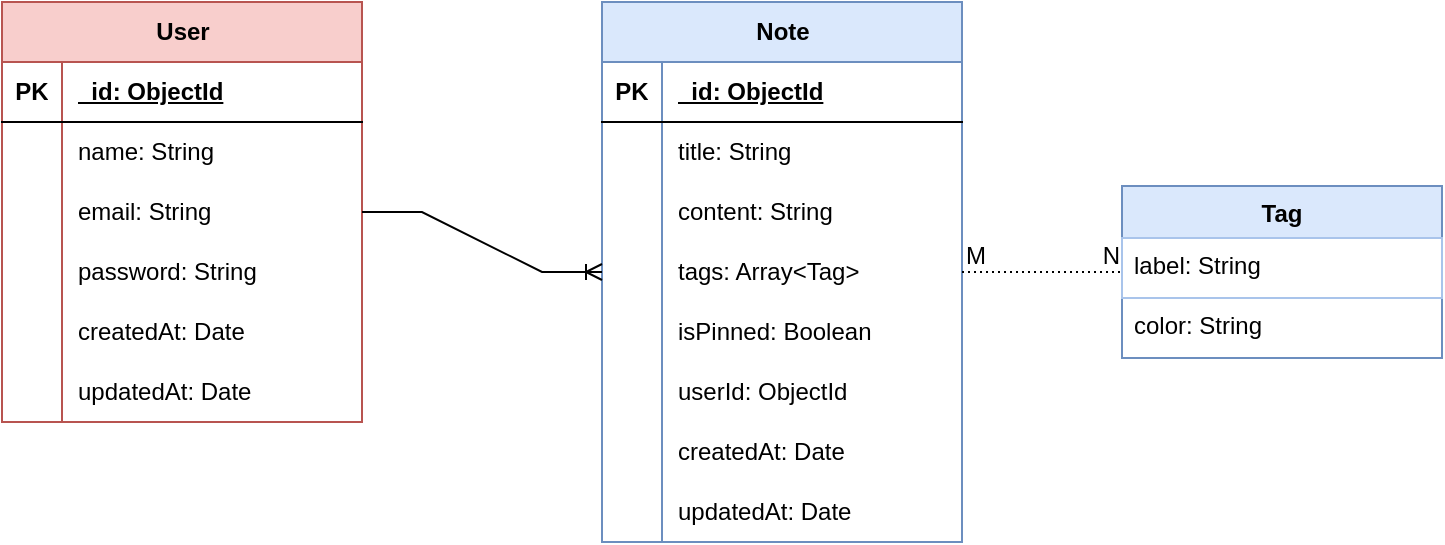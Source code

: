 <mxfile version="28.0.7">
  <diagram name="Page-1" id="jA7f3UMtTc6MvcAIXyt8">
    <mxGraphModel dx="983" dy="522" grid="1" gridSize="10" guides="1" tooltips="1" connect="1" arrows="1" fold="1" page="0" pageScale="1" pageWidth="850" pageHeight="1100" math="0" shadow="0">
      <root>
        <mxCell id="0" />
        <mxCell id="1" parent="0" />
        <mxCell id="av3JecFC4AfGVVS9-S0T-1" value="User" style="shape=table;startSize=30;container=1;collapsible=1;childLayout=tableLayout;fixedRows=1;rowLines=0;fontStyle=1;align=center;resizeLast=1;html=1;fillColor=#f8cecc;strokeColor=#b85450;" vertex="1" parent="1">
          <mxGeometry y="240" width="180" height="210" as="geometry" />
        </mxCell>
        <mxCell id="av3JecFC4AfGVVS9-S0T-2" value="" style="shape=tableRow;horizontal=0;startSize=0;swimlaneHead=0;swimlaneBody=0;fillColor=none;collapsible=0;dropTarget=0;points=[[0,0.5],[1,0.5]];portConstraint=eastwest;top=0;left=0;right=0;bottom=1;" vertex="1" parent="av3JecFC4AfGVVS9-S0T-1">
          <mxGeometry y="30" width="180" height="30" as="geometry" />
        </mxCell>
        <mxCell id="av3JecFC4AfGVVS9-S0T-3" value="PK" style="shape=partialRectangle;connectable=0;fillColor=none;top=0;left=0;bottom=0;right=0;fontStyle=1;overflow=hidden;whiteSpace=wrap;html=1;" vertex="1" parent="av3JecFC4AfGVVS9-S0T-2">
          <mxGeometry width="30" height="30" as="geometry">
            <mxRectangle width="30" height="30" as="alternateBounds" />
          </mxGeometry>
        </mxCell>
        <mxCell id="av3JecFC4AfGVVS9-S0T-4" value="_id: ObjectId" style="shape=partialRectangle;connectable=0;fillColor=none;top=0;left=0;bottom=0;right=0;align=left;spacingLeft=6;fontStyle=5;overflow=hidden;whiteSpace=wrap;html=1;strokeColor=inherit;" vertex="1" parent="av3JecFC4AfGVVS9-S0T-2">
          <mxGeometry x="30" width="150" height="30" as="geometry">
            <mxRectangle width="150" height="30" as="alternateBounds" />
          </mxGeometry>
        </mxCell>
        <mxCell id="av3JecFC4AfGVVS9-S0T-5" value="" style="shape=tableRow;horizontal=0;startSize=0;swimlaneHead=0;swimlaneBody=0;fillColor=none;collapsible=0;dropTarget=0;points=[[0,0.5],[1,0.5]];portConstraint=eastwest;top=0;left=0;right=0;bottom=0;" vertex="1" parent="av3JecFC4AfGVVS9-S0T-1">
          <mxGeometry y="60" width="180" height="30" as="geometry" />
        </mxCell>
        <mxCell id="av3JecFC4AfGVVS9-S0T-6" value="" style="shape=partialRectangle;connectable=0;fillColor=none;top=0;left=0;bottom=0;right=0;editable=1;overflow=hidden;whiteSpace=wrap;html=1;" vertex="1" parent="av3JecFC4AfGVVS9-S0T-5">
          <mxGeometry width="30" height="30" as="geometry">
            <mxRectangle width="30" height="30" as="alternateBounds" />
          </mxGeometry>
        </mxCell>
        <mxCell id="av3JecFC4AfGVVS9-S0T-7" value="name: String" style="shape=partialRectangle;connectable=0;fillColor=none;top=0;left=0;bottom=0;right=0;align=left;spacingLeft=6;overflow=hidden;whiteSpace=wrap;html=1;" vertex="1" parent="av3JecFC4AfGVVS9-S0T-5">
          <mxGeometry x="30" width="150" height="30" as="geometry">
            <mxRectangle width="150" height="30" as="alternateBounds" />
          </mxGeometry>
        </mxCell>
        <mxCell id="av3JecFC4AfGVVS9-S0T-8" value="" style="shape=tableRow;horizontal=0;startSize=0;swimlaneHead=0;swimlaneBody=0;fillColor=none;collapsible=0;dropTarget=0;points=[[0,0.5],[1,0.5]];portConstraint=eastwest;top=0;left=0;right=0;bottom=0;" vertex="1" parent="av3JecFC4AfGVVS9-S0T-1">
          <mxGeometry y="90" width="180" height="30" as="geometry" />
        </mxCell>
        <mxCell id="av3JecFC4AfGVVS9-S0T-9" value="" style="shape=partialRectangle;connectable=0;fillColor=none;top=0;left=0;bottom=0;right=0;editable=1;overflow=hidden;whiteSpace=wrap;html=1;" vertex="1" parent="av3JecFC4AfGVVS9-S0T-8">
          <mxGeometry width="30" height="30" as="geometry">
            <mxRectangle width="30" height="30" as="alternateBounds" />
          </mxGeometry>
        </mxCell>
        <mxCell id="av3JecFC4AfGVVS9-S0T-10" value="email: String" style="shape=partialRectangle;connectable=0;fillColor=none;top=0;left=0;bottom=0;right=0;align=left;spacingLeft=6;overflow=hidden;whiteSpace=wrap;html=1;" vertex="1" parent="av3JecFC4AfGVVS9-S0T-8">
          <mxGeometry x="30" width="150" height="30" as="geometry">
            <mxRectangle width="150" height="30" as="alternateBounds" />
          </mxGeometry>
        </mxCell>
        <mxCell id="av3JecFC4AfGVVS9-S0T-11" value="" style="shape=tableRow;horizontal=0;startSize=0;swimlaneHead=0;swimlaneBody=0;fillColor=none;collapsible=0;dropTarget=0;points=[[0,0.5],[1,0.5]];portConstraint=eastwest;top=0;left=0;right=0;bottom=0;" vertex="1" parent="av3JecFC4AfGVVS9-S0T-1">
          <mxGeometry y="120" width="180" height="30" as="geometry" />
        </mxCell>
        <mxCell id="av3JecFC4AfGVVS9-S0T-12" value="" style="shape=partialRectangle;connectable=0;fillColor=none;top=0;left=0;bottom=0;right=0;editable=1;overflow=hidden;whiteSpace=wrap;html=1;" vertex="1" parent="av3JecFC4AfGVVS9-S0T-11">
          <mxGeometry width="30" height="30" as="geometry">
            <mxRectangle width="30" height="30" as="alternateBounds" />
          </mxGeometry>
        </mxCell>
        <mxCell id="av3JecFC4AfGVVS9-S0T-13" value="password: String" style="shape=partialRectangle;connectable=0;fillColor=none;top=0;left=0;bottom=0;right=0;align=left;spacingLeft=6;overflow=hidden;whiteSpace=wrap;html=1;" vertex="1" parent="av3JecFC4AfGVVS9-S0T-11">
          <mxGeometry x="30" width="150" height="30" as="geometry">
            <mxRectangle width="150" height="30" as="alternateBounds" />
          </mxGeometry>
        </mxCell>
        <mxCell id="av3JecFC4AfGVVS9-S0T-27" style="shape=tableRow;horizontal=0;startSize=0;swimlaneHead=0;swimlaneBody=0;fillColor=none;collapsible=0;dropTarget=0;points=[[0,0.5],[1,0.5]];portConstraint=eastwest;top=0;left=0;right=0;bottom=0;" vertex="1" parent="av3JecFC4AfGVVS9-S0T-1">
          <mxGeometry y="150" width="180" height="30" as="geometry" />
        </mxCell>
        <mxCell id="av3JecFC4AfGVVS9-S0T-28" style="shape=partialRectangle;connectable=0;fillColor=none;top=0;left=0;bottom=0;right=0;editable=1;overflow=hidden;whiteSpace=wrap;html=1;" vertex="1" parent="av3JecFC4AfGVVS9-S0T-27">
          <mxGeometry width="30" height="30" as="geometry">
            <mxRectangle width="30" height="30" as="alternateBounds" />
          </mxGeometry>
        </mxCell>
        <mxCell id="av3JecFC4AfGVVS9-S0T-29" value="createdAt: Date" style="shape=partialRectangle;connectable=0;fillColor=none;top=0;left=0;bottom=0;right=0;align=left;spacingLeft=6;overflow=hidden;whiteSpace=wrap;html=1;" vertex="1" parent="av3JecFC4AfGVVS9-S0T-27">
          <mxGeometry x="30" width="150" height="30" as="geometry">
            <mxRectangle width="150" height="30" as="alternateBounds" />
          </mxGeometry>
        </mxCell>
        <mxCell id="av3JecFC4AfGVVS9-S0T-30" style="shape=tableRow;horizontal=0;startSize=0;swimlaneHead=0;swimlaneBody=0;fillColor=none;collapsible=0;dropTarget=0;points=[[0,0.5],[1,0.5]];portConstraint=eastwest;top=0;left=0;right=0;bottom=0;" vertex="1" parent="av3JecFC4AfGVVS9-S0T-1">
          <mxGeometry y="180" width="180" height="30" as="geometry" />
        </mxCell>
        <mxCell id="av3JecFC4AfGVVS9-S0T-31" style="shape=partialRectangle;connectable=0;fillColor=none;top=0;left=0;bottom=0;right=0;editable=1;overflow=hidden;whiteSpace=wrap;html=1;" vertex="1" parent="av3JecFC4AfGVVS9-S0T-30">
          <mxGeometry width="30" height="30" as="geometry">
            <mxRectangle width="30" height="30" as="alternateBounds" />
          </mxGeometry>
        </mxCell>
        <mxCell id="av3JecFC4AfGVVS9-S0T-32" value="updatedAt: Date" style="shape=partialRectangle;connectable=0;fillColor=none;top=0;left=0;bottom=0;right=0;align=left;spacingLeft=6;overflow=hidden;whiteSpace=wrap;html=1;" vertex="1" parent="av3JecFC4AfGVVS9-S0T-30">
          <mxGeometry x="30" width="150" height="30" as="geometry">
            <mxRectangle width="150" height="30" as="alternateBounds" />
          </mxGeometry>
        </mxCell>
        <mxCell id="av3JecFC4AfGVVS9-S0T-14" value="Note" style="shape=table;startSize=30;container=1;collapsible=1;childLayout=tableLayout;fixedRows=1;rowLines=0;fontStyle=1;align=center;resizeLast=1;html=1;fillColor=#dae8fc;strokeColor=#6c8ebf;" vertex="1" parent="1">
          <mxGeometry x="300" y="240" width="180" height="270" as="geometry" />
        </mxCell>
        <mxCell id="av3JecFC4AfGVVS9-S0T-15" value="" style="shape=tableRow;horizontal=0;startSize=0;swimlaneHead=0;swimlaneBody=0;fillColor=none;collapsible=0;dropTarget=0;points=[[0,0.5],[1,0.5]];portConstraint=eastwest;top=0;left=0;right=0;bottom=1;" vertex="1" parent="av3JecFC4AfGVVS9-S0T-14">
          <mxGeometry y="30" width="180" height="30" as="geometry" />
        </mxCell>
        <mxCell id="av3JecFC4AfGVVS9-S0T-16" value="PK" style="shape=partialRectangle;connectable=0;fillColor=none;top=0;left=0;bottom=0;right=0;fontStyle=1;overflow=hidden;whiteSpace=wrap;html=1;" vertex="1" parent="av3JecFC4AfGVVS9-S0T-15">
          <mxGeometry width="30" height="30" as="geometry">
            <mxRectangle width="30" height="30" as="alternateBounds" />
          </mxGeometry>
        </mxCell>
        <mxCell id="av3JecFC4AfGVVS9-S0T-17" value="_id: ObjectId" style="shape=partialRectangle;connectable=0;fillColor=none;top=0;left=0;bottom=0;right=0;align=left;spacingLeft=6;fontStyle=5;overflow=hidden;whiteSpace=wrap;html=1;" vertex="1" parent="av3JecFC4AfGVVS9-S0T-15">
          <mxGeometry x="30" width="150" height="30" as="geometry">
            <mxRectangle width="150" height="30" as="alternateBounds" />
          </mxGeometry>
        </mxCell>
        <mxCell id="av3JecFC4AfGVVS9-S0T-18" value="" style="shape=tableRow;horizontal=0;startSize=0;swimlaneHead=0;swimlaneBody=0;fillColor=none;collapsible=0;dropTarget=0;points=[[0,0.5],[1,0.5]];portConstraint=eastwest;top=0;left=0;right=0;bottom=0;" vertex="1" parent="av3JecFC4AfGVVS9-S0T-14">
          <mxGeometry y="60" width="180" height="30" as="geometry" />
        </mxCell>
        <mxCell id="av3JecFC4AfGVVS9-S0T-19" value="" style="shape=partialRectangle;connectable=0;fillColor=none;top=0;left=0;bottom=0;right=0;editable=1;overflow=hidden;whiteSpace=wrap;html=1;" vertex="1" parent="av3JecFC4AfGVVS9-S0T-18">
          <mxGeometry width="30" height="30" as="geometry">
            <mxRectangle width="30" height="30" as="alternateBounds" />
          </mxGeometry>
        </mxCell>
        <mxCell id="av3JecFC4AfGVVS9-S0T-20" value="title: String" style="shape=partialRectangle;connectable=0;fillColor=none;top=0;left=0;bottom=0;right=0;align=left;spacingLeft=6;overflow=hidden;whiteSpace=wrap;html=1;" vertex="1" parent="av3JecFC4AfGVVS9-S0T-18">
          <mxGeometry x="30" width="150" height="30" as="geometry">
            <mxRectangle width="150" height="30" as="alternateBounds" />
          </mxGeometry>
        </mxCell>
        <mxCell id="av3JecFC4AfGVVS9-S0T-21" value="" style="shape=tableRow;horizontal=0;startSize=0;swimlaneHead=0;swimlaneBody=0;fillColor=none;collapsible=0;dropTarget=0;points=[[0,0.5],[1,0.5]];portConstraint=eastwest;top=0;left=0;right=0;bottom=0;" vertex="1" parent="av3JecFC4AfGVVS9-S0T-14">
          <mxGeometry y="90" width="180" height="30" as="geometry" />
        </mxCell>
        <mxCell id="av3JecFC4AfGVVS9-S0T-22" value="" style="shape=partialRectangle;connectable=0;fillColor=none;top=0;left=0;bottom=0;right=0;editable=1;overflow=hidden;whiteSpace=wrap;html=1;" vertex="1" parent="av3JecFC4AfGVVS9-S0T-21">
          <mxGeometry width="30" height="30" as="geometry">
            <mxRectangle width="30" height="30" as="alternateBounds" />
          </mxGeometry>
        </mxCell>
        <mxCell id="av3JecFC4AfGVVS9-S0T-23" value="content: String" style="shape=partialRectangle;connectable=0;fillColor=none;top=0;left=0;bottom=0;right=0;align=left;spacingLeft=6;overflow=hidden;whiteSpace=wrap;html=1;" vertex="1" parent="av3JecFC4AfGVVS9-S0T-21">
          <mxGeometry x="30" width="150" height="30" as="geometry">
            <mxRectangle width="150" height="30" as="alternateBounds" />
          </mxGeometry>
        </mxCell>
        <mxCell id="av3JecFC4AfGVVS9-S0T-24" value="" style="shape=tableRow;horizontal=0;startSize=0;swimlaneHead=0;swimlaneBody=0;fillColor=none;collapsible=0;dropTarget=0;points=[[0,0.5],[1,0.5]];portConstraint=eastwest;top=0;left=0;right=0;bottom=0;" vertex="1" parent="av3JecFC4AfGVVS9-S0T-14">
          <mxGeometry y="120" width="180" height="30" as="geometry" />
        </mxCell>
        <mxCell id="av3JecFC4AfGVVS9-S0T-25" value="" style="shape=partialRectangle;connectable=0;fillColor=none;top=0;left=0;bottom=0;right=0;editable=1;overflow=hidden;whiteSpace=wrap;html=1;" vertex="1" parent="av3JecFC4AfGVVS9-S0T-24">
          <mxGeometry width="30" height="30" as="geometry">
            <mxRectangle width="30" height="30" as="alternateBounds" />
          </mxGeometry>
        </mxCell>
        <mxCell id="av3JecFC4AfGVVS9-S0T-26" value="tags: Array&amp;lt;Tag&amp;gt;" style="shape=partialRectangle;connectable=0;fillColor=none;top=0;left=0;bottom=0;right=0;align=left;spacingLeft=6;overflow=hidden;whiteSpace=wrap;html=1;" vertex="1" parent="av3JecFC4AfGVVS9-S0T-24">
          <mxGeometry x="30" width="150" height="30" as="geometry">
            <mxRectangle width="150" height="30" as="alternateBounds" />
          </mxGeometry>
        </mxCell>
        <mxCell id="av3JecFC4AfGVVS9-S0T-42" style="shape=tableRow;horizontal=0;startSize=0;swimlaneHead=0;swimlaneBody=0;fillColor=none;collapsible=0;dropTarget=0;points=[[0,0.5],[1,0.5]];portConstraint=eastwest;top=0;left=0;right=0;bottom=0;" vertex="1" parent="av3JecFC4AfGVVS9-S0T-14">
          <mxGeometry y="150" width="180" height="30" as="geometry" />
        </mxCell>
        <mxCell id="av3JecFC4AfGVVS9-S0T-43" style="shape=partialRectangle;connectable=0;fillColor=none;top=0;left=0;bottom=0;right=0;editable=1;overflow=hidden;whiteSpace=wrap;html=1;" vertex="1" parent="av3JecFC4AfGVVS9-S0T-42">
          <mxGeometry width="30" height="30" as="geometry">
            <mxRectangle width="30" height="30" as="alternateBounds" />
          </mxGeometry>
        </mxCell>
        <mxCell id="av3JecFC4AfGVVS9-S0T-44" value="isPinned: Boolean" style="shape=partialRectangle;connectable=0;fillColor=none;top=0;left=0;bottom=0;right=0;align=left;spacingLeft=6;overflow=hidden;whiteSpace=wrap;html=1;" vertex="1" parent="av3JecFC4AfGVVS9-S0T-42">
          <mxGeometry x="30" width="150" height="30" as="geometry">
            <mxRectangle width="150" height="30" as="alternateBounds" />
          </mxGeometry>
        </mxCell>
        <mxCell id="av3JecFC4AfGVVS9-S0T-39" style="shape=tableRow;horizontal=0;startSize=0;swimlaneHead=0;swimlaneBody=0;fillColor=none;collapsible=0;dropTarget=0;points=[[0,0.5],[1,0.5]];portConstraint=eastwest;top=0;left=0;right=0;bottom=0;" vertex="1" parent="av3JecFC4AfGVVS9-S0T-14">
          <mxGeometry y="180" width="180" height="30" as="geometry" />
        </mxCell>
        <mxCell id="av3JecFC4AfGVVS9-S0T-40" style="shape=partialRectangle;connectable=0;fillColor=none;top=0;left=0;bottom=0;right=0;editable=1;overflow=hidden;whiteSpace=wrap;html=1;" vertex="1" parent="av3JecFC4AfGVVS9-S0T-39">
          <mxGeometry width="30" height="30" as="geometry">
            <mxRectangle width="30" height="30" as="alternateBounds" />
          </mxGeometry>
        </mxCell>
        <mxCell id="av3JecFC4AfGVVS9-S0T-41" value="userId: ObjectId" style="shape=partialRectangle;connectable=0;fillColor=none;top=0;left=0;bottom=0;right=0;align=left;spacingLeft=6;overflow=hidden;whiteSpace=wrap;html=1;" vertex="1" parent="av3JecFC4AfGVVS9-S0T-39">
          <mxGeometry x="30" width="150" height="30" as="geometry">
            <mxRectangle width="150" height="30" as="alternateBounds" />
          </mxGeometry>
        </mxCell>
        <mxCell id="av3JecFC4AfGVVS9-S0T-36" style="shape=tableRow;horizontal=0;startSize=0;swimlaneHead=0;swimlaneBody=0;fillColor=none;collapsible=0;dropTarget=0;points=[[0,0.5],[1,0.5]];portConstraint=eastwest;top=0;left=0;right=0;bottom=0;" vertex="1" parent="av3JecFC4AfGVVS9-S0T-14">
          <mxGeometry y="210" width="180" height="30" as="geometry" />
        </mxCell>
        <mxCell id="av3JecFC4AfGVVS9-S0T-37" style="shape=partialRectangle;connectable=0;fillColor=none;top=0;left=0;bottom=0;right=0;editable=1;overflow=hidden;whiteSpace=wrap;html=1;" vertex="1" parent="av3JecFC4AfGVVS9-S0T-36">
          <mxGeometry width="30" height="30" as="geometry">
            <mxRectangle width="30" height="30" as="alternateBounds" />
          </mxGeometry>
        </mxCell>
        <mxCell id="av3JecFC4AfGVVS9-S0T-38" value="createdAt: Date" style="shape=partialRectangle;connectable=0;fillColor=none;top=0;left=0;bottom=0;right=0;align=left;spacingLeft=6;overflow=hidden;whiteSpace=wrap;html=1;" vertex="1" parent="av3JecFC4AfGVVS9-S0T-36">
          <mxGeometry x="30" width="150" height="30" as="geometry">
            <mxRectangle width="150" height="30" as="alternateBounds" />
          </mxGeometry>
        </mxCell>
        <mxCell id="av3JecFC4AfGVVS9-S0T-33" style="shape=tableRow;horizontal=0;startSize=0;swimlaneHead=0;swimlaneBody=0;fillColor=none;collapsible=0;dropTarget=0;points=[[0,0.5],[1,0.5]];portConstraint=eastwest;top=0;left=0;right=0;bottom=0;" vertex="1" parent="av3JecFC4AfGVVS9-S0T-14">
          <mxGeometry y="240" width="180" height="30" as="geometry" />
        </mxCell>
        <mxCell id="av3JecFC4AfGVVS9-S0T-34" style="shape=partialRectangle;connectable=0;fillColor=none;top=0;left=0;bottom=0;right=0;editable=1;overflow=hidden;whiteSpace=wrap;html=1;" vertex="1" parent="av3JecFC4AfGVVS9-S0T-33">
          <mxGeometry width="30" height="30" as="geometry">
            <mxRectangle width="30" height="30" as="alternateBounds" />
          </mxGeometry>
        </mxCell>
        <mxCell id="av3JecFC4AfGVVS9-S0T-35" value="updatedAt: Date" style="shape=partialRectangle;connectable=0;fillColor=none;top=0;left=0;bottom=0;right=0;align=left;spacingLeft=6;overflow=hidden;whiteSpace=wrap;html=1;" vertex="1" parent="av3JecFC4AfGVVS9-S0T-33">
          <mxGeometry x="30" width="150" height="30" as="geometry">
            <mxRectangle width="150" height="30" as="alternateBounds" />
          </mxGeometry>
        </mxCell>
        <mxCell id="av3JecFC4AfGVVS9-S0T-45" value="" style="edgeStyle=entityRelationEdgeStyle;fontSize=12;html=1;endArrow=ERoneToMany;rounded=0;" edge="1" parent="1" source="av3JecFC4AfGVVS9-S0T-1" target="av3JecFC4AfGVVS9-S0T-14">
          <mxGeometry width="100" height="100" relative="1" as="geometry">
            <mxPoint x="240" y="240" as="sourcePoint" />
            <mxPoint x="370" y="105" as="targetPoint" />
          </mxGeometry>
        </mxCell>
        <mxCell id="av3JecFC4AfGVVS9-S0T-59" value="Tag" style="swimlane;fontStyle=1;childLayout=stackLayout;horizontal=1;startSize=26;horizontalStack=0;resizeParent=1;resizeParentMax=0;resizeLast=0;collapsible=1;marginBottom=0;align=center;fontSize=12;fillColor=#dae8fc;strokeColor=#6c8ebf;" vertex="1" parent="1">
          <mxGeometry x="560" y="332" width="160" height="86" as="geometry" />
        </mxCell>
        <mxCell id="av3JecFC4AfGVVS9-S0T-60" value="label: String" style="text;strokeColor=#A9C4EB;fillColor=none;spacingLeft=4;spacingRight=4;overflow=hidden;rotatable=0;points=[[0,0.5],[1,0.5]];portConstraint=eastwest;fontSize=12;whiteSpace=wrap;html=1;" vertex="1" parent="av3JecFC4AfGVVS9-S0T-59">
          <mxGeometry y="26" width="160" height="30" as="geometry" />
        </mxCell>
        <mxCell id="av3JecFC4AfGVVS9-S0T-61" value="color: String" style="text;strokeColor=none;fillColor=none;spacingLeft=4;spacingRight=4;overflow=hidden;rotatable=0;points=[[0,0.5],[1,0.5]];portConstraint=eastwest;fontSize=12;whiteSpace=wrap;html=1;" vertex="1" parent="av3JecFC4AfGVVS9-S0T-59">
          <mxGeometry y="56" width="160" height="30" as="geometry" />
        </mxCell>
        <mxCell id="av3JecFC4AfGVVS9-S0T-66" value="" style="endArrow=none;html=1;rounded=0;dashed=1;dashPattern=1 2;exitX=1;exitY=0.5;exitDx=0;exitDy=0;" edge="1" parent="1" source="av3JecFC4AfGVVS9-S0T-24" target="av3JecFC4AfGVVS9-S0T-59">
          <mxGeometry relative="1" as="geometry">
            <mxPoint x="540" y="230" as="sourcePoint" />
            <mxPoint x="700" y="230" as="targetPoint" />
          </mxGeometry>
        </mxCell>
        <mxCell id="av3JecFC4AfGVVS9-S0T-67" value="M" style="resizable=0;html=1;whiteSpace=wrap;align=left;verticalAlign=bottom;" connectable="0" vertex="1" parent="av3JecFC4AfGVVS9-S0T-66">
          <mxGeometry x="-1" relative="1" as="geometry" />
        </mxCell>
        <mxCell id="av3JecFC4AfGVVS9-S0T-68" value="N" style="resizable=0;html=1;whiteSpace=wrap;align=right;verticalAlign=bottom;" connectable="0" vertex="1" parent="av3JecFC4AfGVVS9-S0T-66">
          <mxGeometry x="1" relative="1" as="geometry" />
        </mxCell>
      </root>
    </mxGraphModel>
  </diagram>
</mxfile>
